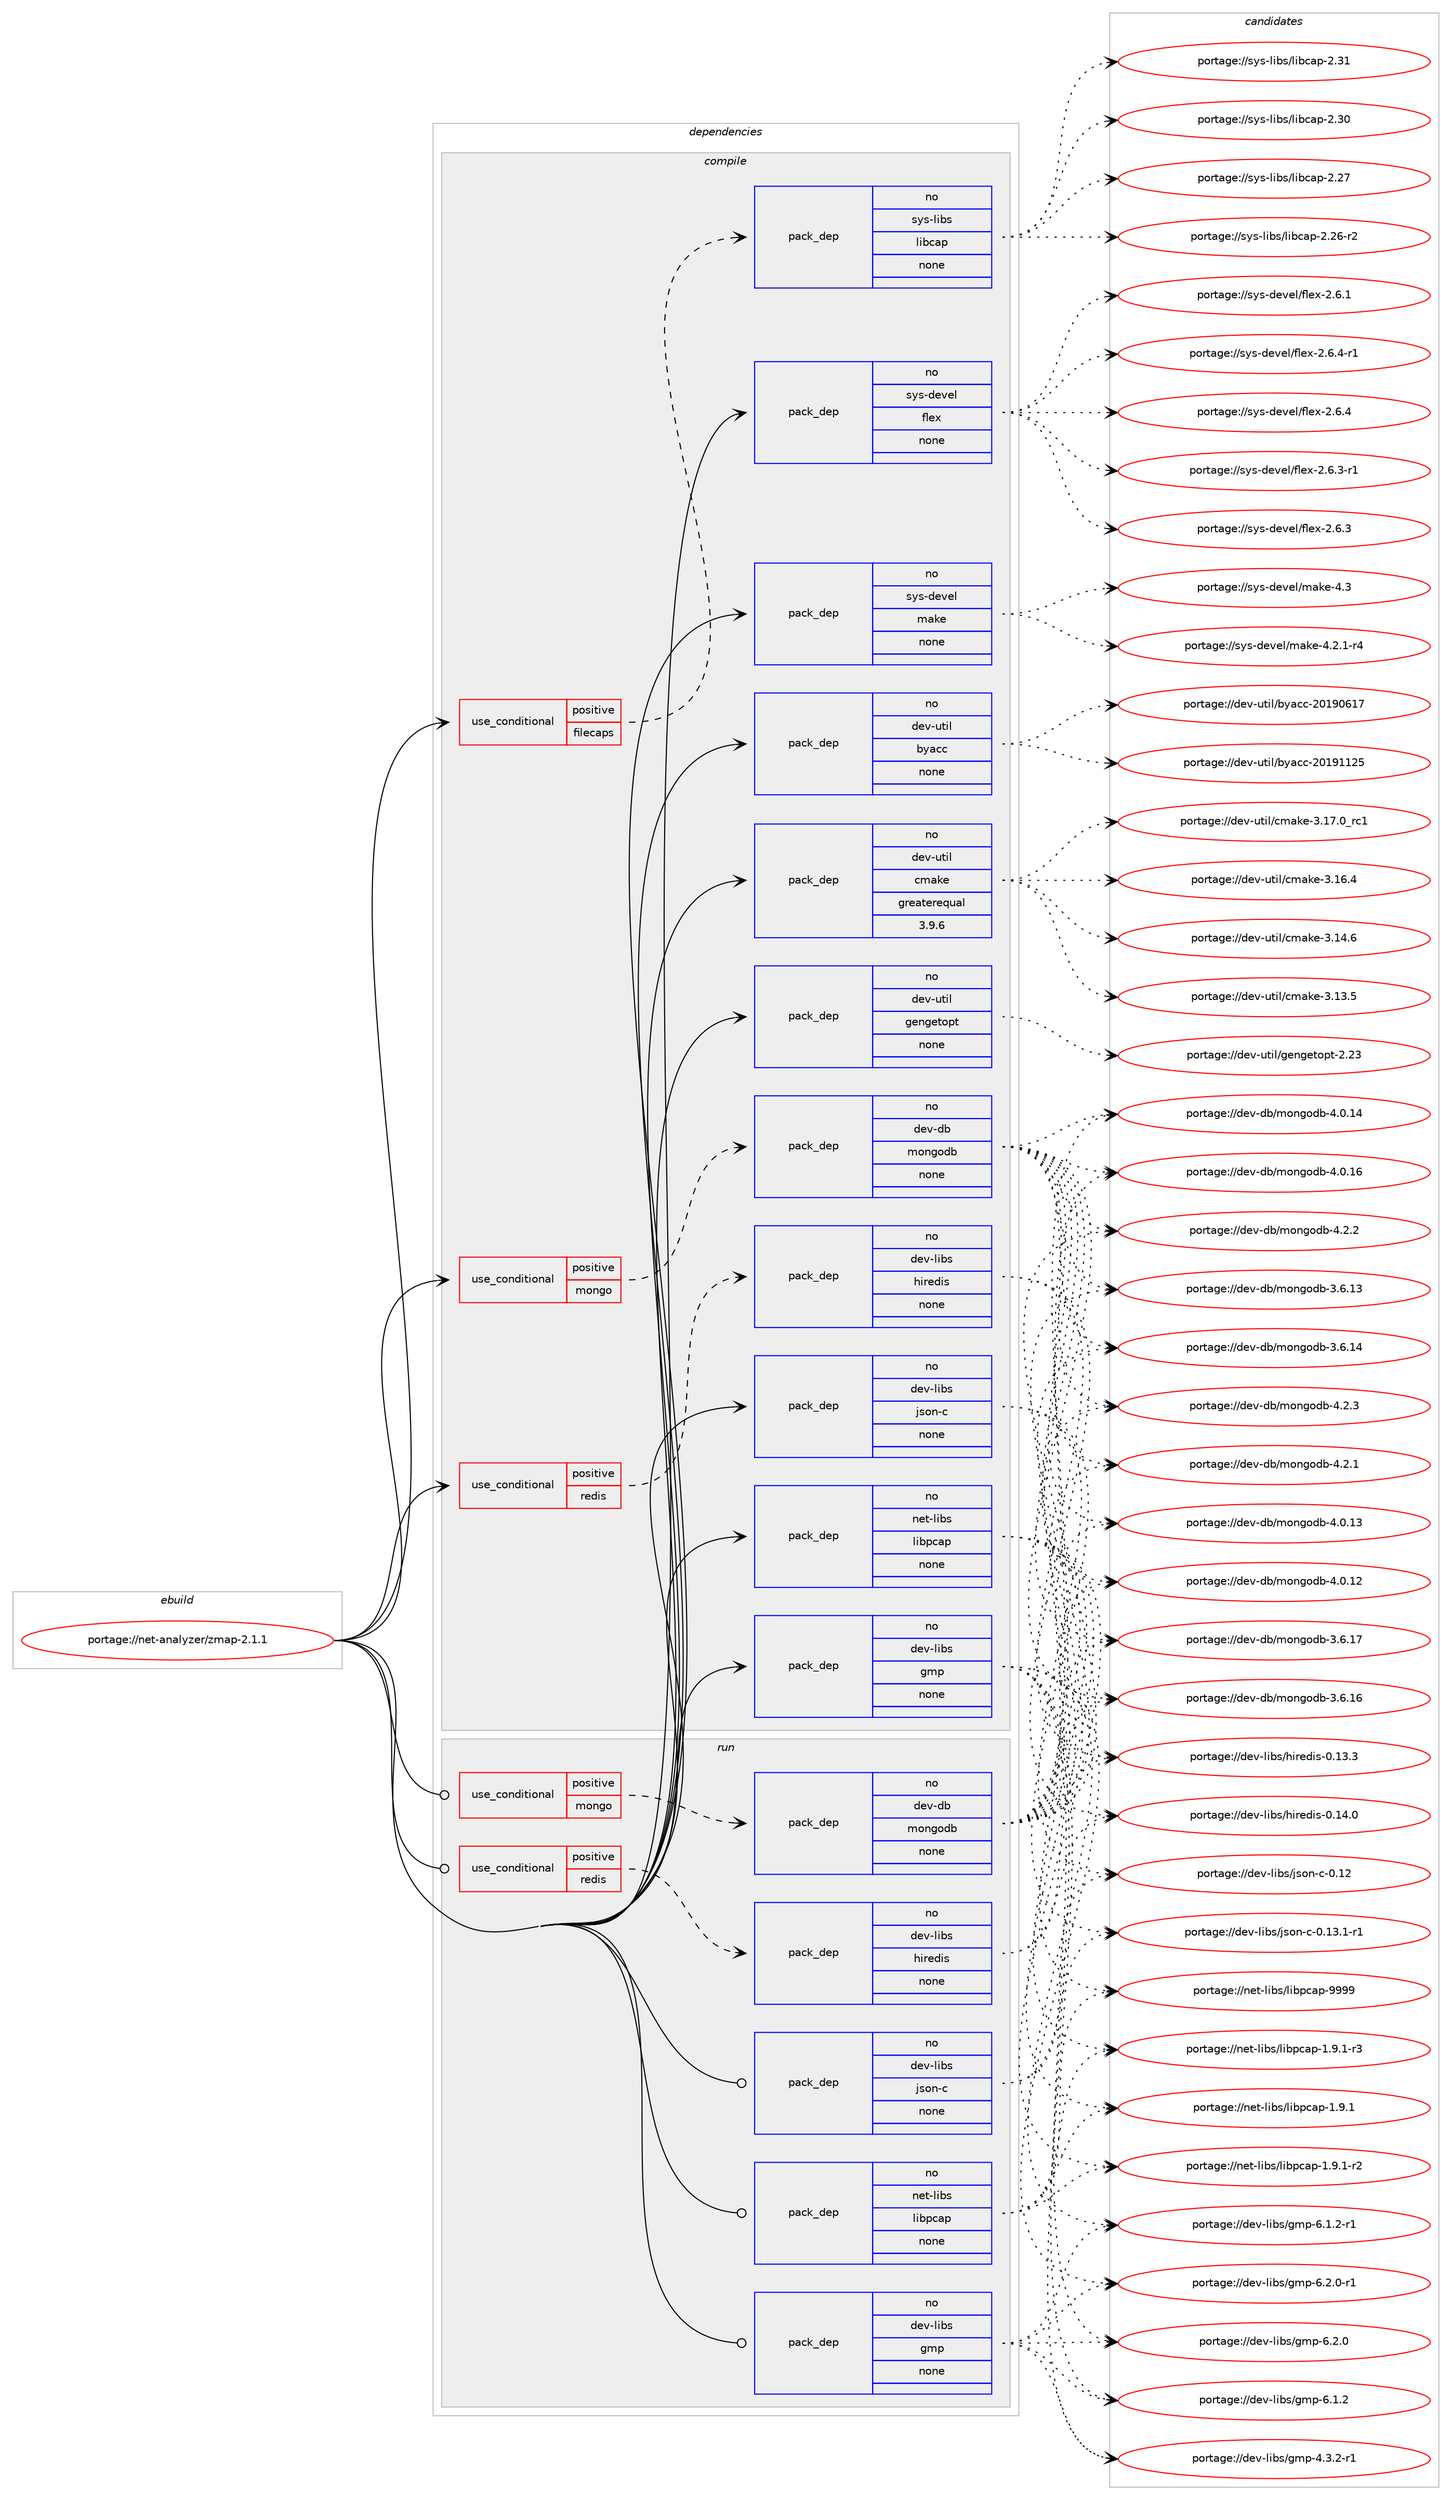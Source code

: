 digraph prolog {

# *************
# Graph options
# *************

newrank=true;
concentrate=true;
compound=true;
graph [rankdir=LR,fontname=Helvetica,fontsize=10,ranksep=1.5];#, ranksep=2.5, nodesep=0.2];
edge  [arrowhead=vee];
node  [fontname=Helvetica,fontsize=10];

# **********
# The ebuild
# **********

subgraph cluster_leftcol {
color=gray;
rank=same;
label=<<i>ebuild</i>>;
id [label="portage://net-analyzer/zmap-2.1.1", color=red, width=4, href="../net-analyzer/zmap-2.1.1.svg"];
}

# ****************
# The dependencies
# ****************

subgraph cluster_midcol {
color=gray;
label=<<i>dependencies</i>>;
subgraph cluster_compile {
fillcolor="#eeeeee";
style=filled;
label=<<i>compile</i>>;
subgraph cond34125 {
dependency153166 [label=<<TABLE BORDER="0" CELLBORDER="1" CELLSPACING="0" CELLPADDING="4"><TR><TD ROWSPAN="3" CELLPADDING="10">use_conditional</TD></TR><TR><TD>positive</TD></TR><TR><TD>filecaps</TD></TR></TABLE>>, shape=none, color=red];
subgraph pack116558 {
dependency153167 [label=<<TABLE BORDER="0" CELLBORDER="1" CELLSPACING="0" CELLPADDING="4" WIDTH="220"><TR><TD ROWSPAN="6" CELLPADDING="30">pack_dep</TD></TR><TR><TD WIDTH="110">no</TD></TR><TR><TD>sys-libs</TD></TR><TR><TD>libcap</TD></TR><TR><TD>none</TD></TR><TR><TD></TD></TR></TABLE>>, shape=none, color=blue];
}
dependency153166:e -> dependency153167:w [weight=20,style="dashed",arrowhead="vee"];
}
id:e -> dependency153166:w [weight=20,style="solid",arrowhead="vee"];
subgraph cond34126 {
dependency153168 [label=<<TABLE BORDER="0" CELLBORDER="1" CELLSPACING="0" CELLPADDING="4"><TR><TD ROWSPAN="3" CELLPADDING="10">use_conditional</TD></TR><TR><TD>positive</TD></TR><TR><TD>mongo</TD></TR></TABLE>>, shape=none, color=red];
subgraph pack116559 {
dependency153169 [label=<<TABLE BORDER="0" CELLBORDER="1" CELLSPACING="0" CELLPADDING="4" WIDTH="220"><TR><TD ROWSPAN="6" CELLPADDING="30">pack_dep</TD></TR><TR><TD WIDTH="110">no</TD></TR><TR><TD>dev-db</TD></TR><TR><TD>mongodb</TD></TR><TR><TD>none</TD></TR><TR><TD></TD></TR></TABLE>>, shape=none, color=blue];
}
dependency153168:e -> dependency153169:w [weight=20,style="dashed",arrowhead="vee"];
}
id:e -> dependency153168:w [weight=20,style="solid",arrowhead="vee"];
subgraph cond34127 {
dependency153170 [label=<<TABLE BORDER="0" CELLBORDER="1" CELLSPACING="0" CELLPADDING="4"><TR><TD ROWSPAN="3" CELLPADDING="10">use_conditional</TD></TR><TR><TD>positive</TD></TR><TR><TD>redis</TD></TR></TABLE>>, shape=none, color=red];
subgraph pack116560 {
dependency153171 [label=<<TABLE BORDER="0" CELLBORDER="1" CELLSPACING="0" CELLPADDING="4" WIDTH="220"><TR><TD ROWSPAN="6" CELLPADDING="30">pack_dep</TD></TR><TR><TD WIDTH="110">no</TD></TR><TR><TD>dev-libs</TD></TR><TR><TD>hiredis</TD></TR><TR><TD>none</TD></TR><TR><TD></TD></TR></TABLE>>, shape=none, color=blue];
}
dependency153170:e -> dependency153171:w [weight=20,style="dashed",arrowhead="vee"];
}
id:e -> dependency153170:w [weight=20,style="solid",arrowhead="vee"];
subgraph pack116561 {
dependency153172 [label=<<TABLE BORDER="0" CELLBORDER="1" CELLSPACING="0" CELLPADDING="4" WIDTH="220"><TR><TD ROWSPAN="6" CELLPADDING="30">pack_dep</TD></TR><TR><TD WIDTH="110">no</TD></TR><TR><TD>dev-libs</TD></TR><TR><TD>gmp</TD></TR><TR><TD>none</TD></TR><TR><TD></TD></TR></TABLE>>, shape=none, color=blue];
}
id:e -> dependency153172:w [weight=20,style="solid",arrowhead="vee"];
subgraph pack116562 {
dependency153173 [label=<<TABLE BORDER="0" CELLBORDER="1" CELLSPACING="0" CELLPADDING="4" WIDTH="220"><TR><TD ROWSPAN="6" CELLPADDING="30">pack_dep</TD></TR><TR><TD WIDTH="110">no</TD></TR><TR><TD>dev-libs</TD></TR><TR><TD>json-c</TD></TR><TR><TD>none</TD></TR><TR><TD></TD></TR></TABLE>>, shape=none, color=blue];
}
id:e -> dependency153173:w [weight=20,style="solid",arrowhead="vee"];
subgraph pack116563 {
dependency153174 [label=<<TABLE BORDER="0" CELLBORDER="1" CELLSPACING="0" CELLPADDING="4" WIDTH="220"><TR><TD ROWSPAN="6" CELLPADDING="30">pack_dep</TD></TR><TR><TD WIDTH="110">no</TD></TR><TR><TD>dev-util</TD></TR><TR><TD>byacc</TD></TR><TR><TD>none</TD></TR><TR><TD></TD></TR></TABLE>>, shape=none, color=blue];
}
id:e -> dependency153174:w [weight=20,style="solid",arrowhead="vee"];
subgraph pack116564 {
dependency153175 [label=<<TABLE BORDER="0" CELLBORDER="1" CELLSPACING="0" CELLPADDING="4" WIDTH="220"><TR><TD ROWSPAN="6" CELLPADDING="30">pack_dep</TD></TR><TR><TD WIDTH="110">no</TD></TR><TR><TD>dev-util</TD></TR><TR><TD>cmake</TD></TR><TR><TD>greaterequal</TD></TR><TR><TD>3.9.6</TD></TR></TABLE>>, shape=none, color=blue];
}
id:e -> dependency153175:w [weight=20,style="solid",arrowhead="vee"];
subgraph pack116565 {
dependency153176 [label=<<TABLE BORDER="0" CELLBORDER="1" CELLSPACING="0" CELLPADDING="4" WIDTH="220"><TR><TD ROWSPAN="6" CELLPADDING="30">pack_dep</TD></TR><TR><TD WIDTH="110">no</TD></TR><TR><TD>dev-util</TD></TR><TR><TD>gengetopt</TD></TR><TR><TD>none</TD></TR><TR><TD></TD></TR></TABLE>>, shape=none, color=blue];
}
id:e -> dependency153176:w [weight=20,style="solid",arrowhead="vee"];
subgraph pack116566 {
dependency153177 [label=<<TABLE BORDER="0" CELLBORDER="1" CELLSPACING="0" CELLPADDING="4" WIDTH="220"><TR><TD ROWSPAN="6" CELLPADDING="30">pack_dep</TD></TR><TR><TD WIDTH="110">no</TD></TR><TR><TD>net-libs</TD></TR><TR><TD>libpcap</TD></TR><TR><TD>none</TD></TR><TR><TD></TD></TR></TABLE>>, shape=none, color=blue];
}
id:e -> dependency153177:w [weight=20,style="solid",arrowhead="vee"];
subgraph pack116567 {
dependency153178 [label=<<TABLE BORDER="0" CELLBORDER="1" CELLSPACING="0" CELLPADDING="4" WIDTH="220"><TR><TD ROWSPAN="6" CELLPADDING="30">pack_dep</TD></TR><TR><TD WIDTH="110">no</TD></TR><TR><TD>sys-devel</TD></TR><TR><TD>flex</TD></TR><TR><TD>none</TD></TR><TR><TD></TD></TR></TABLE>>, shape=none, color=blue];
}
id:e -> dependency153178:w [weight=20,style="solid",arrowhead="vee"];
subgraph pack116568 {
dependency153179 [label=<<TABLE BORDER="0" CELLBORDER="1" CELLSPACING="0" CELLPADDING="4" WIDTH="220"><TR><TD ROWSPAN="6" CELLPADDING="30">pack_dep</TD></TR><TR><TD WIDTH="110">no</TD></TR><TR><TD>sys-devel</TD></TR><TR><TD>make</TD></TR><TR><TD>none</TD></TR><TR><TD></TD></TR></TABLE>>, shape=none, color=blue];
}
id:e -> dependency153179:w [weight=20,style="solid",arrowhead="vee"];
}
subgraph cluster_compileandrun {
fillcolor="#eeeeee";
style=filled;
label=<<i>compile and run</i>>;
}
subgraph cluster_run {
fillcolor="#eeeeee";
style=filled;
label=<<i>run</i>>;
subgraph cond34128 {
dependency153180 [label=<<TABLE BORDER="0" CELLBORDER="1" CELLSPACING="0" CELLPADDING="4"><TR><TD ROWSPAN="3" CELLPADDING="10">use_conditional</TD></TR><TR><TD>positive</TD></TR><TR><TD>mongo</TD></TR></TABLE>>, shape=none, color=red];
subgraph pack116569 {
dependency153181 [label=<<TABLE BORDER="0" CELLBORDER="1" CELLSPACING="0" CELLPADDING="4" WIDTH="220"><TR><TD ROWSPAN="6" CELLPADDING="30">pack_dep</TD></TR><TR><TD WIDTH="110">no</TD></TR><TR><TD>dev-db</TD></TR><TR><TD>mongodb</TD></TR><TR><TD>none</TD></TR><TR><TD></TD></TR></TABLE>>, shape=none, color=blue];
}
dependency153180:e -> dependency153181:w [weight=20,style="dashed",arrowhead="vee"];
}
id:e -> dependency153180:w [weight=20,style="solid",arrowhead="odot"];
subgraph cond34129 {
dependency153182 [label=<<TABLE BORDER="0" CELLBORDER="1" CELLSPACING="0" CELLPADDING="4"><TR><TD ROWSPAN="3" CELLPADDING="10">use_conditional</TD></TR><TR><TD>positive</TD></TR><TR><TD>redis</TD></TR></TABLE>>, shape=none, color=red];
subgraph pack116570 {
dependency153183 [label=<<TABLE BORDER="0" CELLBORDER="1" CELLSPACING="0" CELLPADDING="4" WIDTH="220"><TR><TD ROWSPAN="6" CELLPADDING="30">pack_dep</TD></TR><TR><TD WIDTH="110">no</TD></TR><TR><TD>dev-libs</TD></TR><TR><TD>hiredis</TD></TR><TR><TD>none</TD></TR><TR><TD></TD></TR></TABLE>>, shape=none, color=blue];
}
dependency153182:e -> dependency153183:w [weight=20,style="dashed",arrowhead="vee"];
}
id:e -> dependency153182:w [weight=20,style="solid",arrowhead="odot"];
subgraph pack116571 {
dependency153184 [label=<<TABLE BORDER="0" CELLBORDER="1" CELLSPACING="0" CELLPADDING="4" WIDTH="220"><TR><TD ROWSPAN="6" CELLPADDING="30">pack_dep</TD></TR><TR><TD WIDTH="110">no</TD></TR><TR><TD>dev-libs</TD></TR><TR><TD>gmp</TD></TR><TR><TD>none</TD></TR><TR><TD></TD></TR></TABLE>>, shape=none, color=blue];
}
id:e -> dependency153184:w [weight=20,style="solid",arrowhead="odot"];
subgraph pack116572 {
dependency153185 [label=<<TABLE BORDER="0" CELLBORDER="1" CELLSPACING="0" CELLPADDING="4" WIDTH="220"><TR><TD ROWSPAN="6" CELLPADDING="30">pack_dep</TD></TR><TR><TD WIDTH="110">no</TD></TR><TR><TD>dev-libs</TD></TR><TR><TD>json-c</TD></TR><TR><TD>none</TD></TR><TR><TD></TD></TR></TABLE>>, shape=none, color=blue];
}
id:e -> dependency153185:w [weight=20,style="solid",arrowhead="odot"];
subgraph pack116573 {
dependency153186 [label=<<TABLE BORDER="0" CELLBORDER="1" CELLSPACING="0" CELLPADDING="4" WIDTH="220"><TR><TD ROWSPAN="6" CELLPADDING="30">pack_dep</TD></TR><TR><TD WIDTH="110">no</TD></TR><TR><TD>net-libs</TD></TR><TR><TD>libpcap</TD></TR><TR><TD>none</TD></TR><TR><TD></TD></TR></TABLE>>, shape=none, color=blue];
}
id:e -> dependency153186:w [weight=20,style="solid",arrowhead="odot"];
}
}

# **************
# The candidates
# **************

subgraph cluster_choices {
rank=same;
color=gray;
label=<<i>candidates</i>>;

subgraph choice116558 {
color=black;
nodesep=1;
choice1151211154510810598115471081059899971124550465149 [label="portage://sys-libs/libcap-2.31", color=red, width=4,href="../sys-libs/libcap-2.31.svg"];
choice1151211154510810598115471081059899971124550465148 [label="portage://sys-libs/libcap-2.30", color=red, width=4,href="../sys-libs/libcap-2.30.svg"];
choice1151211154510810598115471081059899971124550465055 [label="portage://sys-libs/libcap-2.27", color=red, width=4,href="../sys-libs/libcap-2.27.svg"];
choice11512111545108105981154710810598999711245504650544511450 [label="portage://sys-libs/libcap-2.26-r2", color=red, width=4,href="../sys-libs/libcap-2.26-r2.svg"];
dependency153167:e -> choice1151211154510810598115471081059899971124550465149:w [style=dotted,weight="100"];
dependency153167:e -> choice1151211154510810598115471081059899971124550465148:w [style=dotted,weight="100"];
dependency153167:e -> choice1151211154510810598115471081059899971124550465055:w [style=dotted,weight="100"];
dependency153167:e -> choice11512111545108105981154710810598999711245504650544511450:w [style=dotted,weight="100"];
}
subgraph choice116559 {
color=black;
nodesep=1;
choice10010111845100984710911111010311110098455246504651 [label="portage://dev-db/mongodb-4.2.3", color=red, width=4,href="../dev-db/mongodb-4.2.3.svg"];
choice10010111845100984710911111010311110098455246504650 [label="portage://dev-db/mongodb-4.2.2", color=red, width=4,href="../dev-db/mongodb-4.2.2.svg"];
choice10010111845100984710911111010311110098455246504649 [label="portage://dev-db/mongodb-4.2.1", color=red, width=4,href="../dev-db/mongodb-4.2.1.svg"];
choice1001011184510098471091111101031111009845524648464954 [label="portage://dev-db/mongodb-4.0.16", color=red, width=4,href="../dev-db/mongodb-4.0.16.svg"];
choice1001011184510098471091111101031111009845524648464952 [label="portage://dev-db/mongodb-4.0.14", color=red, width=4,href="../dev-db/mongodb-4.0.14.svg"];
choice1001011184510098471091111101031111009845524648464951 [label="portage://dev-db/mongodb-4.0.13", color=red, width=4,href="../dev-db/mongodb-4.0.13.svg"];
choice1001011184510098471091111101031111009845524648464950 [label="portage://dev-db/mongodb-4.0.12", color=red, width=4,href="../dev-db/mongodb-4.0.12.svg"];
choice1001011184510098471091111101031111009845514654464955 [label="portage://dev-db/mongodb-3.6.17", color=red, width=4,href="../dev-db/mongodb-3.6.17.svg"];
choice1001011184510098471091111101031111009845514654464954 [label="portage://dev-db/mongodb-3.6.16", color=red, width=4,href="../dev-db/mongodb-3.6.16.svg"];
choice1001011184510098471091111101031111009845514654464952 [label="portage://dev-db/mongodb-3.6.14", color=red, width=4,href="../dev-db/mongodb-3.6.14.svg"];
choice1001011184510098471091111101031111009845514654464951 [label="portage://dev-db/mongodb-3.6.13", color=red, width=4,href="../dev-db/mongodb-3.6.13.svg"];
dependency153169:e -> choice10010111845100984710911111010311110098455246504651:w [style=dotted,weight="100"];
dependency153169:e -> choice10010111845100984710911111010311110098455246504650:w [style=dotted,weight="100"];
dependency153169:e -> choice10010111845100984710911111010311110098455246504649:w [style=dotted,weight="100"];
dependency153169:e -> choice1001011184510098471091111101031111009845524648464954:w [style=dotted,weight="100"];
dependency153169:e -> choice1001011184510098471091111101031111009845524648464952:w [style=dotted,weight="100"];
dependency153169:e -> choice1001011184510098471091111101031111009845524648464951:w [style=dotted,weight="100"];
dependency153169:e -> choice1001011184510098471091111101031111009845524648464950:w [style=dotted,weight="100"];
dependency153169:e -> choice1001011184510098471091111101031111009845514654464955:w [style=dotted,weight="100"];
dependency153169:e -> choice1001011184510098471091111101031111009845514654464954:w [style=dotted,weight="100"];
dependency153169:e -> choice1001011184510098471091111101031111009845514654464952:w [style=dotted,weight="100"];
dependency153169:e -> choice1001011184510098471091111101031111009845514654464951:w [style=dotted,weight="100"];
}
subgraph choice116560 {
color=black;
nodesep=1;
choice10010111845108105981154710410511410110010511545484649524648 [label="portage://dev-libs/hiredis-0.14.0", color=red, width=4,href="../dev-libs/hiredis-0.14.0.svg"];
choice10010111845108105981154710410511410110010511545484649514651 [label="portage://dev-libs/hiredis-0.13.3", color=red, width=4,href="../dev-libs/hiredis-0.13.3.svg"];
dependency153171:e -> choice10010111845108105981154710410511410110010511545484649524648:w [style=dotted,weight="100"];
dependency153171:e -> choice10010111845108105981154710410511410110010511545484649514651:w [style=dotted,weight="100"];
}
subgraph choice116561 {
color=black;
nodesep=1;
choice1001011184510810598115471031091124554465046484511449 [label="portage://dev-libs/gmp-6.2.0-r1", color=red, width=4,href="../dev-libs/gmp-6.2.0-r1.svg"];
choice100101118451081059811547103109112455446504648 [label="portage://dev-libs/gmp-6.2.0", color=red, width=4,href="../dev-libs/gmp-6.2.0.svg"];
choice1001011184510810598115471031091124554464946504511449 [label="portage://dev-libs/gmp-6.1.2-r1", color=red, width=4,href="../dev-libs/gmp-6.1.2-r1.svg"];
choice100101118451081059811547103109112455446494650 [label="portage://dev-libs/gmp-6.1.2", color=red, width=4,href="../dev-libs/gmp-6.1.2.svg"];
choice1001011184510810598115471031091124552465146504511449 [label="portage://dev-libs/gmp-4.3.2-r1", color=red, width=4,href="../dev-libs/gmp-4.3.2-r1.svg"];
dependency153172:e -> choice1001011184510810598115471031091124554465046484511449:w [style=dotted,weight="100"];
dependency153172:e -> choice100101118451081059811547103109112455446504648:w [style=dotted,weight="100"];
dependency153172:e -> choice1001011184510810598115471031091124554464946504511449:w [style=dotted,weight="100"];
dependency153172:e -> choice100101118451081059811547103109112455446494650:w [style=dotted,weight="100"];
dependency153172:e -> choice1001011184510810598115471031091124552465146504511449:w [style=dotted,weight="100"];
}
subgraph choice116562 {
color=black;
nodesep=1;
choice1001011184510810598115471061151111104599454846495146494511449 [label="portage://dev-libs/json-c-0.13.1-r1", color=red, width=4,href="../dev-libs/json-c-0.13.1-r1.svg"];
choice10010111845108105981154710611511111045994548464950 [label="portage://dev-libs/json-c-0.12", color=red, width=4,href="../dev-libs/json-c-0.12.svg"];
dependency153173:e -> choice1001011184510810598115471061151111104599454846495146494511449:w [style=dotted,weight="100"];
dependency153173:e -> choice10010111845108105981154710611511111045994548464950:w [style=dotted,weight="100"];
}
subgraph choice116563 {
color=black;
nodesep=1;
choice100101118451171161051084798121979999455048495749495053 [label="portage://dev-util/byacc-20191125", color=red, width=4,href="../dev-util/byacc-20191125.svg"];
choice100101118451171161051084798121979999455048495748544955 [label="portage://dev-util/byacc-20190617", color=red, width=4,href="../dev-util/byacc-20190617.svg"];
dependency153174:e -> choice100101118451171161051084798121979999455048495749495053:w [style=dotted,weight="100"];
dependency153174:e -> choice100101118451171161051084798121979999455048495748544955:w [style=dotted,weight="100"];
}
subgraph choice116564 {
color=black;
nodesep=1;
choice1001011184511711610510847991099710710145514649554648951149949 [label="portage://dev-util/cmake-3.17.0_rc1", color=red, width=4,href="../dev-util/cmake-3.17.0_rc1.svg"];
choice1001011184511711610510847991099710710145514649544652 [label="portage://dev-util/cmake-3.16.4", color=red, width=4,href="../dev-util/cmake-3.16.4.svg"];
choice1001011184511711610510847991099710710145514649524654 [label="portage://dev-util/cmake-3.14.6", color=red, width=4,href="../dev-util/cmake-3.14.6.svg"];
choice1001011184511711610510847991099710710145514649514653 [label="portage://dev-util/cmake-3.13.5", color=red, width=4,href="../dev-util/cmake-3.13.5.svg"];
dependency153175:e -> choice1001011184511711610510847991099710710145514649554648951149949:w [style=dotted,weight="100"];
dependency153175:e -> choice1001011184511711610510847991099710710145514649544652:w [style=dotted,weight="100"];
dependency153175:e -> choice1001011184511711610510847991099710710145514649524654:w [style=dotted,weight="100"];
dependency153175:e -> choice1001011184511711610510847991099710710145514649514653:w [style=dotted,weight="100"];
}
subgraph choice116565 {
color=black;
nodesep=1;
choice10010111845117116105108471031011101031011161111121164550465051 [label="portage://dev-util/gengetopt-2.23", color=red, width=4,href="../dev-util/gengetopt-2.23.svg"];
dependency153176:e -> choice10010111845117116105108471031011101031011161111121164550465051:w [style=dotted,weight="100"];
}
subgraph choice116566 {
color=black;
nodesep=1;
choice1101011164510810598115471081059811299971124557575757 [label="portage://net-libs/libpcap-9999", color=red, width=4,href="../net-libs/libpcap-9999.svg"];
choice1101011164510810598115471081059811299971124549465746494511451 [label="portage://net-libs/libpcap-1.9.1-r3", color=red, width=4,href="../net-libs/libpcap-1.9.1-r3.svg"];
choice1101011164510810598115471081059811299971124549465746494511450 [label="portage://net-libs/libpcap-1.9.1-r2", color=red, width=4,href="../net-libs/libpcap-1.9.1-r2.svg"];
choice110101116451081059811547108105981129997112454946574649 [label="portage://net-libs/libpcap-1.9.1", color=red, width=4,href="../net-libs/libpcap-1.9.1.svg"];
dependency153177:e -> choice1101011164510810598115471081059811299971124557575757:w [style=dotted,weight="100"];
dependency153177:e -> choice1101011164510810598115471081059811299971124549465746494511451:w [style=dotted,weight="100"];
dependency153177:e -> choice1101011164510810598115471081059811299971124549465746494511450:w [style=dotted,weight="100"];
dependency153177:e -> choice110101116451081059811547108105981129997112454946574649:w [style=dotted,weight="100"];
}
subgraph choice116567 {
color=black;
nodesep=1;
choice11512111545100101118101108471021081011204550465446524511449 [label="portage://sys-devel/flex-2.6.4-r1", color=red, width=4,href="../sys-devel/flex-2.6.4-r1.svg"];
choice1151211154510010111810110847102108101120455046544652 [label="portage://sys-devel/flex-2.6.4", color=red, width=4,href="../sys-devel/flex-2.6.4.svg"];
choice11512111545100101118101108471021081011204550465446514511449 [label="portage://sys-devel/flex-2.6.3-r1", color=red, width=4,href="../sys-devel/flex-2.6.3-r1.svg"];
choice1151211154510010111810110847102108101120455046544651 [label="portage://sys-devel/flex-2.6.3", color=red, width=4,href="../sys-devel/flex-2.6.3.svg"];
choice1151211154510010111810110847102108101120455046544649 [label="portage://sys-devel/flex-2.6.1", color=red, width=4,href="../sys-devel/flex-2.6.1.svg"];
dependency153178:e -> choice11512111545100101118101108471021081011204550465446524511449:w [style=dotted,weight="100"];
dependency153178:e -> choice1151211154510010111810110847102108101120455046544652:w [style=dotted,weight="100"];
dependency153178:e -> choice11512111545100101118101108471021081011204550465446514511449:w [style=dotted,weight="100"];
dependency153178:e -> choice1151211154510010111810110847102108101120455046544651:w [style=dotted,weight="100"];
dependency153178:e -> choice1151211154510010111810110847102108101120455046544649:w [style=dotted,weight="100"];
}
subgraph choice116568 {
color=black;
nodesep=1;
choice11512111545100101118101108471099710710145524651 [label="portage://sys-devel/make-4.3", color=red, width=4,href="../sys-devel/make-4.3.svg"];
choice1151211154510010111810110847109971071014552465046494511452 [label="portage://sys-devel/make-4.2.1-r4", color=red, width=4,href="../sys-devel/make-4.2.1-r4.svg"];
dependency153179:e -> choice11512111545100101118101108471099710710145524651:w [style=dotted,weight="100"];
dependency153179:e -> choice1151211154510010111810110847109971071014552465046494511452:w [style=dotted,weight="100"];
}
subgraph choice116569 {
color=black;
nodesep=1;
choice10010111845100984710911111010311110098455246504651 [label="portage://dev-db/mongodb-4.2.3", color=red, width=4,href="../dev-db/mongodb-4.2.3.svg"];
choice10010111845100984710911111010311110098455246504650 [label="portage://dev-db/mongodb-4.2.2", color=red, width=4,href="../dev-db/mongodb-4.2.2.svg"];
choice10010111845100984710911111010311110098455246504649 [label="portage://dev-db/mongodb-4.2.1", color=red, width=4,href="../dev-db/mongodb-4.2.1.svg"];
choice1001011184510098471091111101031111009845524648464954 [label="portage://dev-db/mongodb-4.0.16", color=red, width=4,href="../dev-db/mongodb-4.0.16.svg"];
choice1001011184510098471091111101031111009845524648464952 [label="portage://dev-db/mongodb-4.0.14", color=red, width=4,href="../dev-db/mongodb-4.0.14.svg"];
choice1001011184510098471091111101031111009845524648464951 [label="portage://dev-db/mongodb-4.0.13", color=red, width=4,href="../dev-db/mongodb-4.0.13.svg"];
choice1001011184510098471091111101031111009845524648464950 [label="portage://dev-db/mongodb-4.0.12", color=red, width=4,href="../dev-db/mongodb-4.0.12.svg"];
choice1001011184510098471091111101031111009845514654464955 [label="portage://dev-db/mongodb-3.6.17", color=red, width=4,href="../dev-db/mongodb-3.6.17.svg"];
choice1001011184510098471091111101031111009845514654464954 [label="portage://dev-db/mongodb-3.6.16", color=red, width=4,href="../dev-db/mongodb-3.6.16.svg"];
choice1001011184510098471091111101031111009845514654464952 [label="portage://dev-db/mongodb-3.6.14", color=red, width=4,href="../dev-db/mongodb-3.6.14.svg"];
choice1001011184510098471091111101031111009845514654464951 [label="portage://dev-db/mongodb-3.6.13", color=red, width=4,href="../dev-db/mongodb-3.6.13.svg"];
dependency153181:e -> choice10010111845100984710911111010311110098455246504651:w [style=dotted,weight="100"];
dependency153181:e -> choice10010111845100984710911111010311110098455246504650:w [style=dotted,weight="100"];
dependency153181:e -> choice10010111845100984710911111010311110098455246504649:w [style=dotted,weight="100"];
dependency153181:e -> choice1001011184510098471091111101031111009845524648464954:w [style=dotted,weight="100"];
dependency153181:e -> choice1001011184510098471091111101031111009845524648464952:w [style=dotted,weight="100"];
dependency153181:e -> choice1001011184510098471091111101031111009845524648464951:w [style=dotted,weight="100"];
dependency153181:e -> choice1001011184510098471091111101031111009845524648464950:w [style=dotted,weight="100"];
dependency153181:e -> choice1001011184510098471091111101031111009845514654464955:w [style=dotted,weight="100"];
dependency153181:e -> choice1001011184510098471091111101031111009845514654464954:w [style=dotted,weight="100"];
dependency153181:e -> choice1001011184510098471091111101031111009845514654464952:w [style=dotted,weight="100"];
dependency153181:e -> choice1001011184510098471091111101031111009845514654464951:w [style=dotted,weight="100"];
}
subgraph choice116570 {
color=black;
nodesep=1;
choice10010111845108105981154710410511410110010511545484649524648 [label="portage://dev-libs/hiredis-0.14.0", color=red, width=4,href="../dev-libs/hiredis-0.14.0.svg"];
choice10010111845108105981154710410511410110010511545484649514651 [label="portage://dev-libs/hiredis-0.13.3", color=red, width=4,href="../dev-libs/hiredis-0.13.3.svg"];
dependency153183:e -> choice10010111845108105981154710410511410110010511545484649524648:w [style=dotted,weight="100"];
dependency153183:e -> choice10010111845108105981154710410511410110010511545484649514651:w [style=dotted,weight="100"];
}
subgraph choice116571 {
color=black;
nodesep=1;
choice1001011184510810598115471031091124554465046484511449 [label="portage://dev-libs/gmp-6.2.0-r1", color=red, width=4,href="../dev-libs/gmp-6.2.0-r1.svg"];
choice100101118451081059811547103109112455446504648 [label="portage://dev-libs/gmp-6.2.0", color=red, width=4,href="../dev-libs/gmp-6.2.0.svg"];
choice1001011184510810598115471031091124554464946504511449 [label="portage://dev-libs/gmp-6.1.2-r1", color=red, width=4,href="../dev-libs/gmp-6.1.2-r1.svg"];
choice100101118451081059811547103109112455446494650 [label="portage://dev-libs/gmp-6.1.2", color=red, width=4,href="../dev-libs/gmp-6.1.2.svg"];
choice1001011184510810598115471031091124552465146504511449 [label="portage://dev-libs/gmp-4.3.2-r1", color=red, width=4,href="../dev-libs/gmp-4.3.2-r1.svg"];
dependency153184:e -> choice1001011184510810598115471031091124554465046484511449:w [style=dotted,weight="100"];
dependency153184:e -> choice100101118451081059811547103109112455446504648:w [style=dotted,weight="100"];
dependency153184:e -> choice1001011184510810598115471031091124554464946504511449:w [style=dotted,weight="100"];
dependency153184:e -> choice100101118451081059811547103109112455446494650:w [style=dotted,weight="100"];
dependency153184:e -> choice1001011184510810598115471031091124552465146504511449:w [style=dotted,weight="100"];
}
subgraph choice116572 {
color=black;
nodesep=1;
choice1001011184510810598115471061151111104599454846495146494511449 [label="portage://dev-libs/json-c-0.13.1-r1", color=red, width=4,href="../dev-libs/json-c-0.13.1-r1.svg"];
choice10010111845108105981154710611511111045994548464950 [label="portage://dev-libs/json-c-0.12", color=red, width=4,href="../dev-libs/json-c-0.12.svg"];
dependency153185:e -> choice1001011184510810598115471061151111104599454846495146494511449:w [style=dotted,weight="100"];
dependency153185:e -> choice10010111845108105981154710611511111045994548464950:w [style=dotted,weight="100"];
}
subgraph choice116573 {
color=black;
nodesep=1;
choice1101011164510810598115471081059811299971124557575757 [label="portage://net-libs/libpcap-9999", color=red, width=4,href="../net-libs/libpcap-9999.svg"];
choice1101011164510810598115471081059811299971124549465746494511451 [label="portage://net-libs/libpcap-1.9.1-r3", color=red, width=4,href="../net-libs/libpcap-1.9.1-r3.svg"];
choice1101011164510810598115471081059811299971124549465746494511450 [label="portage://net-libs/libpcap-1.9.1-r2", color=red, width=4,href="../net-libs/libpcap-1.9.1-r2.svg"];
choice110101116451081059811547108105981129997112454946574649 [label="portage://net-libs/libpcap-1.9.1", color=red, width=4,href="../net-libs/libpcap-1.9.1.svg"];
dependency153186:e -> choice1101011164510810598115471081059811299971124557575757:w [style=dotted,weight="100"];
dependency153186:e -> choice1101011164510810598115471081059811299971124549465746494511451:w [style=dotted,weight="100"];
dependency153186:e -> choice1101011164510810598115471081059811299971124549465746494511450:w [style=dotted,weight="100"];
dependency153186:e -> choice110101116451081059811547108105981129997112454946574649:w [style=dotted,weight="100"];
}
}

}
